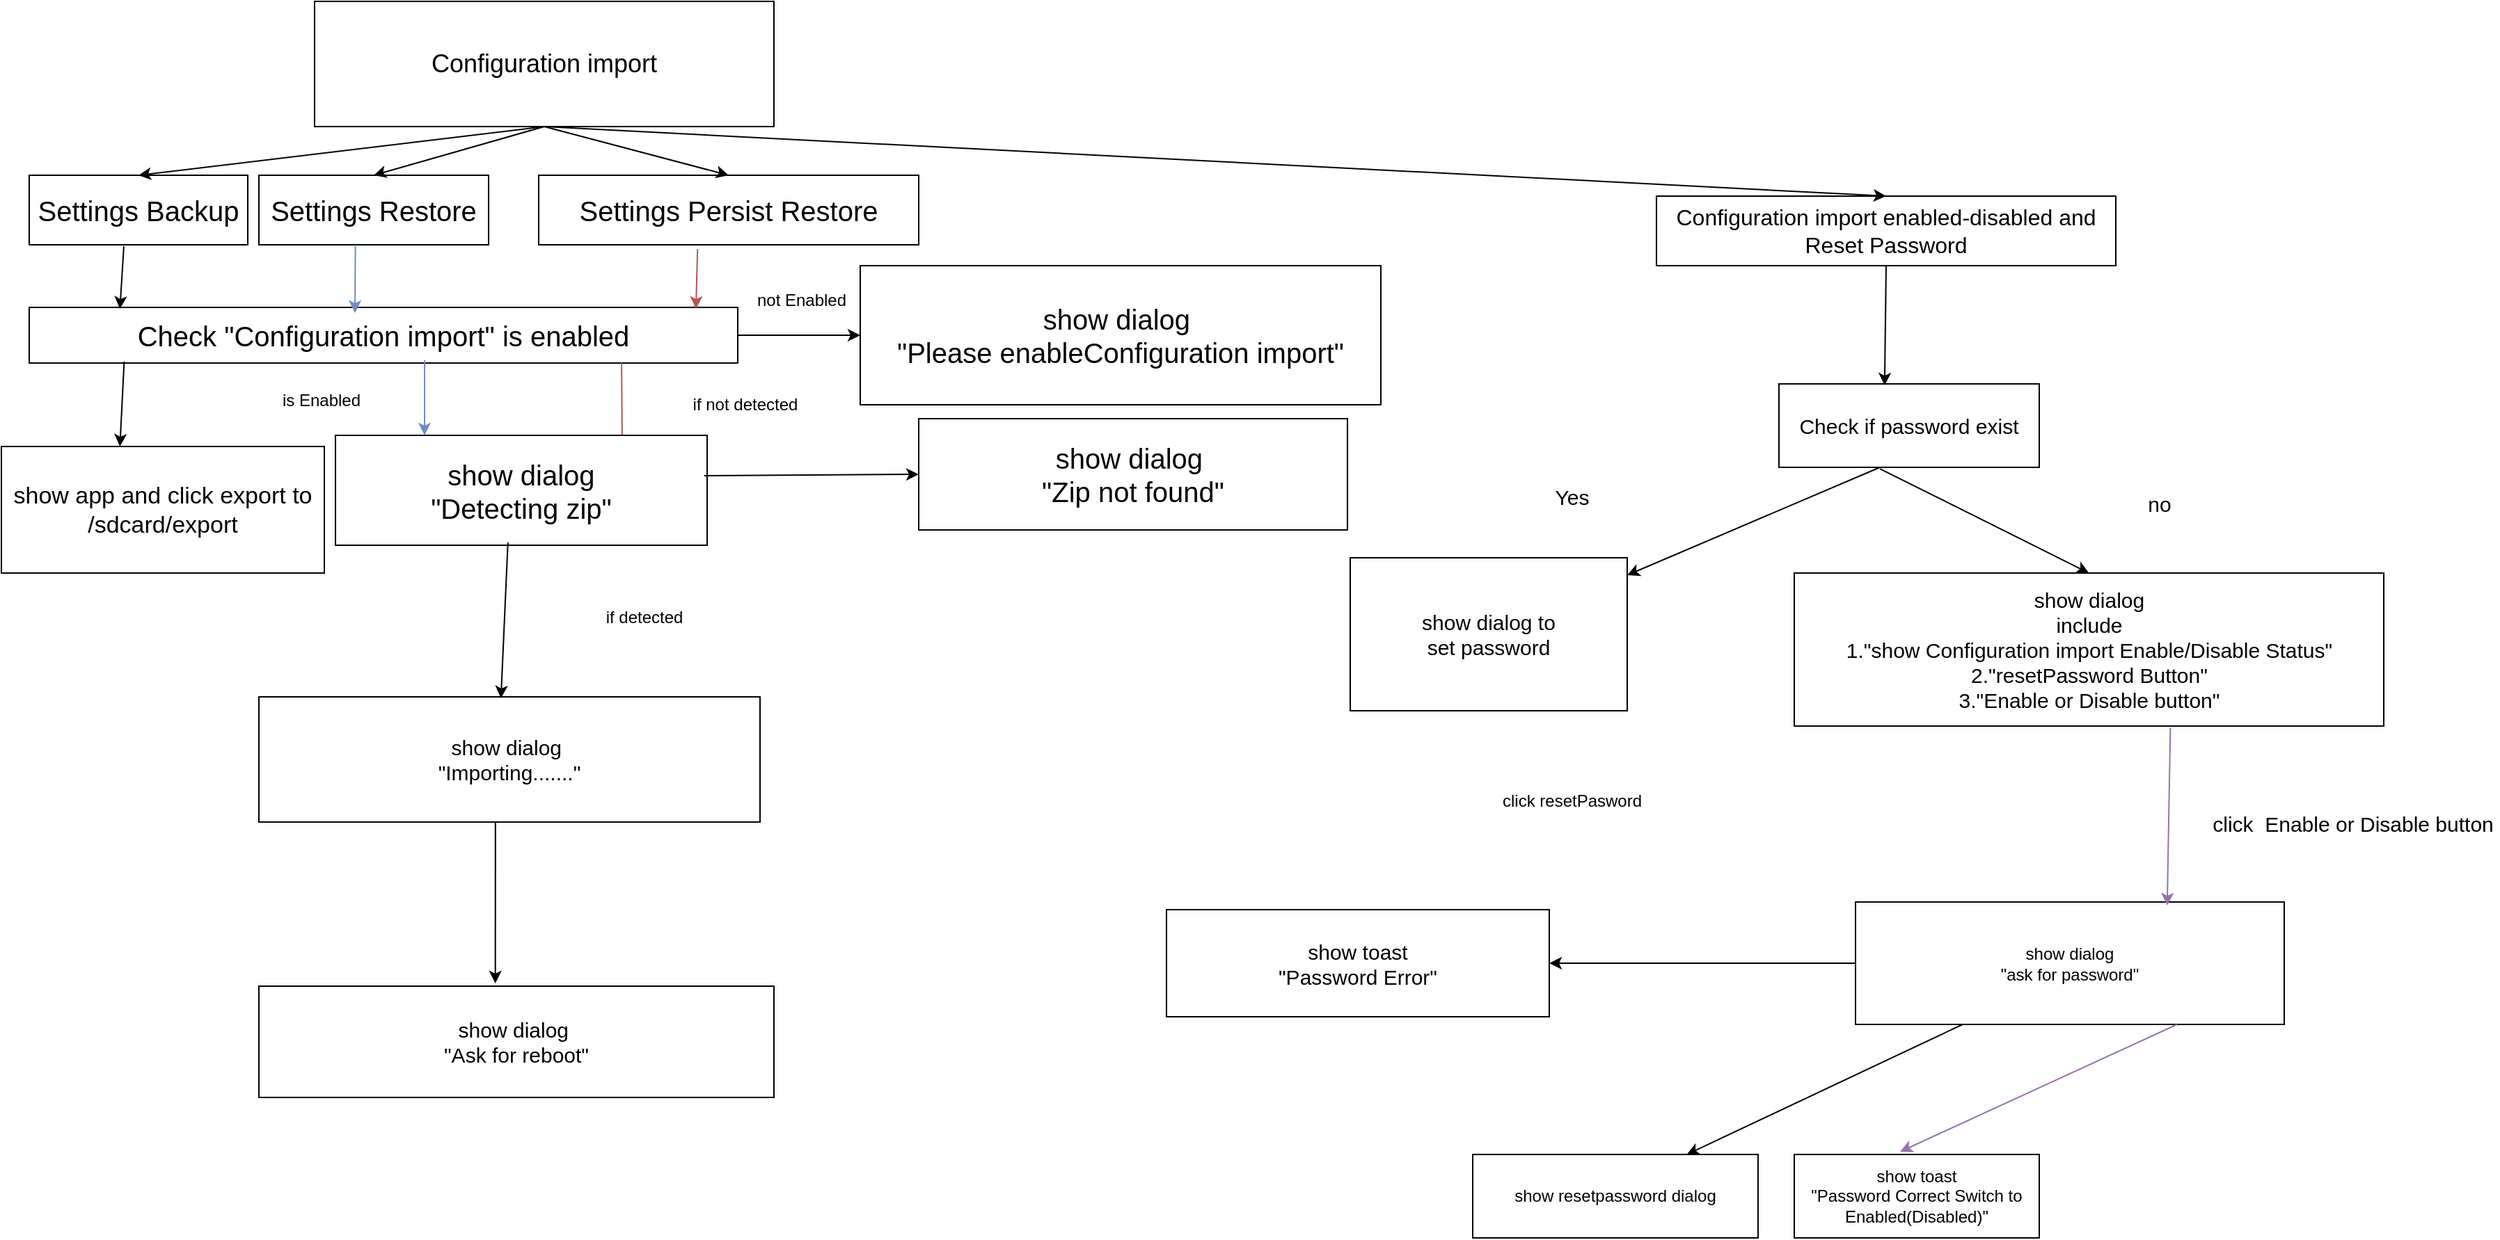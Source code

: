 <mxfile version="21.6.2" type="github">
  <diagram name="第 1 页" id="h4Je9ntjCZEkH3LW6IeI">
    <mxGraphModel dx="1434" dy="764" grid="1" gridSize="11" guides="1" tooltips="1" connect="1" arrows="1" fold="1" page="1" pageScale="1" pageWidth="900" pageHeight="1600" math="0" shadow="0">
      <root>
        <mxCell id="0" />
        <mxCell id="1" parent="0" />
        <mxCell id="K-YooQLs9-meU3j8jbvG-1" value="&lt;font style=&quot;font-size: 18px;&quot;&gt;Configuration import&lt;/font&gt;" style="rounded=0;whiteSpace=wrap;html=1;" vertex="1" parent="1">
          <mxGeometry x="235" y="40" width="330" height="90" as="geometry" />
        </mxCell>
        <mxCell id="K-YooQLs9-meU3j8jbvG-2" value="&lt;font style=&quot;font-size: 20px;&quot;&gt;Settings Backup&lt;/font&gt;" style="rounded=0;whiteSpace=wrap;html=1;" vertex="1" parent="1">
          <mxGeometry x="30" y="165" width="157" height="50" as="geometry" />
        </mxCell>
        <mxCell id="K-YooQLs9-meU3j8jbvG-3" value="&lt;font style=&quot;font-size: 20px;&quot;&gt;Settings Restore&lt;/font&gt;" style="rounded=0;whiteSpace=wrap;html=1;" vertex="1" parent="1">
          <mxGeometry x="195" y="165" width="165" height="50" as="geometry" />
        </mxCell>
        <mxCell id="K-YooQLs9-meU3j8jbvG-4" value="&lt;font style=&quot;font-size: 20px;&quot;&gt;Settings Persist Restore&lt;/font&gt;" style="rounded=0;whiteSpace=wrap;html=1;" vertex="1" parent="1">
          <mxGeometry x="396" y="165" width="273" height="50" as="geometry" />
        </mxCell>
        <mxCell id="K-YooQLs9-meU3j8jbvG-5" value="" style="endArrow=classic;html=1;rounded=0;exitX=0.5;exitY=1;exitDx=0;exitDy=0;entryX=0.5;entryY=0;entryDx=0;entryDy=0;" edge="1" parent="1" source="K-YooQLs9-meU3j8jbvG-1" target="K-YooQLs9-meU3j8jbvG-2">
          <mxGeometry width="50" height="50" relative="1" as="geometry">
            <mxPoint x="390" y="420" as="sourcePoint" />
            <mxPoint x="440" y="370" as="targetPoint" />
          </mxGeometry>
        </mxCell>
        <mxCell id="K-YooQLs9-meU3j8jbvG-6" value="" style="endArrow=classic;html=1;rounded=0;exitX=0.5;exitY=1;exitDx=0;exitDy=0;entryX=0.5;entryY=0;entryDx=0;entryDy=0;" edge="1" parent="1" source="K-YooQLs9-meU3j8jbvG-1" target="K-YooQLs9-meU3j8jbvG-3">
          <mxGeometry width="50" height="50" relative="1" as="geometry">
            <mxPoint x="390" y="420" as="sourcePoint" />
            <mxPoint x="440" y="370" as="targetPoint" />
          </mxGeometry>
        </mxCell>
        <mxCell id="K-YooQLs9-meU3j8jbvG-7" value="" style="endArrow=classic;html=1;rounded=0;entryX=0.5;entryY=0;entryDx=0;entryDy=0;" edge="1" parent="1" target="K-YooQLs9-meU3j8jbvG-4">
          <mxGeometry width="50" height="50" relative="1" as="geometry">
            <mxPoint x="400" y="130" as="sourcePoint" />
            <mxPoint x="530" y="320" as="targetPoint" />
          </mxGeometry>
        </mxCell>
        <mxCell id="K-YooQLs9-meU3j8jbvG-8" value="&lt;font style=&quot;font-size: 16px;&quot;&gt;Configuration import enabled-disabled and Reset Password&lt;/font&gt;" style="rounded=0;whiteSpace=wrap;html=1;" vertex="1" parent="1">
          <mxGeometry x="1199" y="180" width="330" height="50" as="geometry" />
        </mxCell>
        <mxCell id="K-YooQLs9-meU3j8jbvG-9" value="" style="endArrow=classic;html=1;rounded=0;entryX=0.5;entryY=0;entryDx=0;entryDy=0;" edge="1" parent="1" target="K-YooQLs9-meU3j8jbvG-8">
          <mxGeometry width="50" height="50" relative="1" as="geometry">
            <mxPoint x="400" y="130" as="sourcePoint" />
            <mxPoint x="440" y="370" as="targetPoint" />
          </mxGeometry>
        </mxCell>
        <mxCell id="K-YooQLs9-meU3j8jbvG-10" value="&lt;font style=&quot;font-size: 20px;&quot;&gt;&lt;br&gt;Check &quot;Configuration import&quot; is enabled&lt;br&gt;&amp;nbsp;&lt;/font&gt;" style="rounded=0;whiteSpace=wrap;html=1;" vertex="1" parent="1">
          <mxGeometry x="30" y="260" width="509" height="40" as="geometry" />
        </mxCell>
        <mxCell id="K-YooQLs9-meU3j8jbvG-11" value="&lt;font style=&quot;font-size: 20px;&quot;&gt;show dialog&amp;nbsp;&lt;br&gt;&quot;Please enableConfiguration import&quot;&lt;br&gt;&lt;/font&gt;" style="rounded=0;whiteSpace=wrap;html=1;" vertex="1" parent="1">
          <mxGeometry x="627" y="230" width="374" height="100" as="geometry" />
        </mxCell>
        <mxCell id="K-YooQLs9-meU3j8jbvG-12" value="" style="endArrow=classic;html=1;rounded=0;entryX=0;entryY=0.5;entryDx=0;entryDy=0;exitX=1;exitY=0.5;exitDx=0;exitDy=0;" edge="1" parent="1" source="K-YooQLs9-meU3j8jbvG-10" target="K-YooQLs9-meU3j8jbvG-11">
          <mxGeometry width="50" height="50" relative="1" as="geometry">
            <mxPoint x="330" y="350" as="sourcePoint" />
            <mxPoint x="440" y="370" as="targetPoint" />
          </mxGeometry>
        </mxCell>
        <mxCell id="K-YooQLs9-meU3j8jbvG-13" value="not Enabled" style="text;html=1;strokeColor=none;fillColor=none;align=center;verticalAlign=middle;whiteSpace=wrap;rounded=0;" vertex="1" parent="1">
          <mxGeometry x="506" y="240" width="158" height="30" as="geometry" />
        </mxCell>
        <mxCell id="K-YooQLs9-meU3j8jbvG-14" value="" style="endArrow=classic;html=1;rounded=0;exitX=0.433;exitY=1.02;exitDx=0;exitDy=0;exitPerimeter=0;entryX=0.128;entryY=0.025;entryDx=0;entryDy=0;entryPerimeter=0;" edge="1" parent="1" source="K-YooQLs9-meU3j8jbvG-2" target="K-YooQLs9-meU3j8jbvG-10">
          <mxGeometry width="50" height="50" relative="1" as="geometry">
            <mxPoint x="390" y="410" as="sourcePoint" />
            <mxPoint x="69" y="257" as="targetPoint" />
          </mxGeometry>
        </mxCell>
        <mxCell id="K-YooQLs9-meU3j8jbvG-15" value="" style="endArrow=classic;html=1;rounded=0;exitX=0.42;exitY=1.02;exitDx=0;exitDy=0;exitPerimeter=0;fillColor=#dae8fc;strokeColor=#6c8ebf;" edge="1" parent="1" source="K-YooQLs9-meU3j8jbvG-3">
          <mxGeometry width="50" height="50" relative="1" as="geometry">
            <mxPoint x="390" y="410" as="sourcePoint" />
            <mxPoint x="264" y="264" as="targetPoint" />
          </mxGeometry>
        </mxCell>
        <mxCell id="K-YooQLs9-meU3j8jbvG-16" value="" style="endArrow=classic;html=1;rounded=0;exitX=0.418;exitY=1.06;exitDx=0;exitDy=0;exitPerimeter=0;fillColor=#f8cecc;strokeColor=#b85450;entryX=0.941;entryY=0.025;entryDx=0;entryDy=0;entryPerimeter=0;" edge="1" parent="1" source="K-YooQLs9-meU3j8jbvG-4" target="K-YooQLs9-meU3j8jbvG-10">
          <mxGeometry width="50" height="50" relative="1" as="geometry">
            <mxPoint x="290" y="410" as="sourcePoint" />
            <mxPoint x="306" y="260" as="targetPoint" />
          </mxGeometry>
        </mxCell>
        <mxCell id="K-YooQLs9-meU3j8jbvG-17" value="" style="endArrow=classic;html=1;rounded=0;exitX=0.134;exitY=0.975;exitDx=0;exitDy=0;exitPerimeter=0;entryX=0.367;entryY=0;entryDx=0;entryDy=0;entryPerimeter=0;" edge="1" parent="1" source="K-YooQLs9-meU3j8jbvG-10" target="K-YooQLs9-meU3j8jbvG-23">
          <mxGeometry width="50" height="50" relative="1" as="geometry">
            <mxPoint x="390" y="410" as="sourcePoint" />
            <mxPoint x="67" y="360" as="targetPoint" />
          </mxGeometry>
        </mxCell>
        <mxCell id="K-YooQLs9-meU3j8jbvG-18" value="" style="endArrow=classic;html=1;rounded=0;exitX=0.558;exitY=0.95;exitDx=0;exitDy=0;exitPerimeter=0;fillColor=#dae8fc;strokeColor=#6c8ebf;" edge="1" parent="1" source="K-YooQLs9-meU3j8jbvG-10">
          <mxGeometry width="50" height="50" relative="1" as="geometry">
            <mxPoint x="300" y="430" as="sourcePoint" />
            <mxPoint x="314" y="352" as="targetPoint" />
          </mxGeometry>
        </mxCell>
        <mxCell id="K-YooQLs9-meU3j8jbvG-19" value="" style="endArrow=classic;html=1;rounded=0;exitX=0.836;exitY=1;exitDx=0;exitDy=0;exitPerimeter=0;fillColor=#f8cecc;strokeColor=#b85450;" edge="1" parent="1" source="K-YooQLs9-meU3j8jbvG-10">
          <mxGeometry width="50" height="50" relative="1" as="geometry">
            <mxPoint x="310" y="410" as="sourcePoint" />
            <mxPoint x="456" y="363" as="targetPoint" />
          </mxGeometry>
        </mxCell>
        <mxCell id="K-YooQLs9-meU3j8jbvG-23" value="&lt;font style=&quot;font-size: 17px;&quot;&gt;show app and click export to&lt;br&gt;/sdcard/export&lt;/font&gt;" style="rounded=0;whiteSpace=wrap;html=1;" vertex="1" parent="1">
          <mxGeometry x="10" y="360" width="232" height="91" as="geometry" />
        </mxCell>
        <mxCell id="K-YooQLs9-meU3j8jbvG-24" value="&lt;font style=&quot;font-size: 20px;&quot;&gt;show dialog&lt;br&gt;&quot;Detecting zip&quot;&lt;/font&gt;" style="rounded=0;whiteSpace=wrap;html=1;" vertex="1" parent="1">
          <mxGeometry x="250" y="352" width="267" height="79" as="geometry" />
        </mxCell>
        <mxCell id="K-YooQLs9-meU3j8jbvG-25" value="" style="endArrow=classic;html=1;rounded=0;exitX=0.992;exitY=0.367;exitDx=0;exitDy=0;exitPerimeter=0;entryX=0;entryY=0.5;entryDx=0;entryDy=0;" edge="1" parent="1" source="K-YooQLs9-meU3j8jbvG-24" target="K-YooQLs9-meU3j8jbvG-26">
          <mxGeometry width="50" height="50" relative="1" as="geometry">
            <mxPoint x="390" y="410" as="sourcePoint" />
            <mxPoint x="440" y="382" as="targetPoint" />
          </mxGeometry>
        </mxCell>
        <mxCell id="K-YooQLs9-meU3j8jbvG-26" value="&lt;font style=&quot;font-size: 20px;&quot;&gt;show dialog&amp;nbsp;&lt;br style=&quot;border-color: var(--border-color);&quot;&gt;&quot;Zip not found&quot;&lt;/font&gt;" style="rounded=0;whiteSpace=wrap;html=1;" vertex="1" parent="1">
          <mxGeometry x="669" y="340" width="308" height="80" as="geometry" />
        </mxCell>
        <mxCell id="K-YooQLs9-meU3j8jbvG-27" value="if not detected" style="text;html=1;strokeColor=none;fillColor=none;align=center;verticalAlign=middle;whiteSpace=wrap;rounded=0;" vertex="1" parent="1">
          <mxGeometry x="482.5" y="315" width="122.5" height="30" as="geometry" />
        </mxCell>
        <mxCell id="K-YooQLs9-meU3j8jbvG-28" value="&lt;font style=&quot;font-size: 15px;&quot;&gt;show dialog&amp;nbsp;&lt;br&gt;&quot;Importing.......&quot;&lt;/font&gt;" style="rounded=0;whiteSpace=wrap;html=1;" vertex="1" parent="1">
          <mxGeometry x="195" y="540" width="360" height="90" as="geometry" />
        </mxCell>
        <mxCell id="K-YooQLs9-meU3j8jbvG-32" value="if detected" style="text;html=1;strokeColor=none;fillColor=none;align=center;verticalAlign=middle;whiteSpace=wrap;rounded=0;" vertex="1" parent="1">
          <mxGeometry x="427" y="473" width="90" height="20" as="geometry" />
        </mxCell>
        <mxCell id="K-YooQLs9-meU3j8jbvG-34" value="" style="endArrow=classic;html=1;rounded=0;exitX=0.472;exitY=1;exitDx=0;exitDy=0;exitPerimeter=0;entryX=0.459;entryY=-0.025;entryDx=0;entryDy=0;entryPerimeter=0;" edge="1" parent="1" source="K-YooQLs9-meU3j8jbvG-28" target="K-YooQLs9-meU3j8jbvG-35">
          <mxGeometry width="50" height="50" relative="1" as="geometry">
            <mxPoint x="390" y="410" as="sourcePoint" />
            <mxPoint x="306" y="610" as="targetPoint" />
          </mxGeometry>
        </mxCell>
        <mxCell id="K-YooQLs9-meU3j8jbvG-35" value="&lt;font style=&quot;font-size: 15px;&quot;&gt;show dialog&amp;nbsp;&lt;br style=&quot;border-color: var(--border-color);&quot;&gt;&quot;Ask for reboot&quot;&lt;/font&gt;" style="rounded=0;whiteSpace=wrap;html=1;" vertex="1" parent="1">
          <mxGeometry x="195" y="748" width="370" height="80" as="geometry" />
        </mxCell>
        <mxCell id="K-YooQLs9-meU3j8jbvG-39" value="&lt;font style=&quot;font-size: 15px;&quot;&gt;Check if password exist&lt;/font&gt;" style="rounded=0;whiteSpace=wrap;html=1;" vertex="1" parent="1">
          <mxGeometry x="1287" y="315" width="187" height="60" as="geometry" />
        </mxCell>
        <mxCell id="K-YooQLs9-meU3j8jbvG-42" value="" style="endArrow=classic;html=1;rounded=0;exitX=0.5;exitY=1;exitDx=0;exitDy=0;entryX=0.406;entryY=0.017;entryDx=0;entryDy=0;entryPerimeter=0;" edge="1" parent="1" source="K-YooQLs9-meU3j8jbvG-8" target="K-YooQLs9-meU3j8jbvG-39">
          <mxGeometry width="50" height="50" relative="1" as="geometry">
            <mxPoint x="690" y="320" as="sourcePoint" />
            <mxPoint x="740" y="270" as="targetPoint" />
            <Array as="points" />
          </mxGeometry>
        </mxCell>
        <mxCell id="K-YooQLs9-meU3j8jbvG-44" value="" style="endArrow=classic;html=1;rounded=0;exitX=0.388;exitY=1;exitDx=0;exitDy=0;exitPerimeter=0;" edge="1" parent="1" source="K-YooQLs9-meU3j8jbvG-39" target="K-YooQLs9-meU3j8jbvG-46">
          <mxGeometry width="50" height="50" relative="1" as="geometry">
            <mxPoint x="740" y="500" as="sourcePoint" />
            <mxPoint x="650" y="430" as="targetPoint" />
          </mxGeometry>
        </mxCell>
        <mxCell id="K-YooQLs9-meU3j8jbvG-45" value="" style="endArrow=classic;html=1;rounded=0;entryX=0.5;entryY=0;entryDx=0;entryDy=0;exitX=0.388;exitY=1.017;exitDx=0;exitDy=0;exitPerimeter=0;" edge="1" parent="1" source="K-YooQLs9-meU3j8jbvG-39" target="K-YooQLs9-meU3j8jbvG-47">
          <mxGeometry width="50" height="50" relative="1" as="geometry">
            <mxPoint x="700" y="370" as="sourcePoint" />
            <mxPoint x="740" y="430" as="targetPoint" />
          </mxGeometry>
        </mxCell>
        <mxCell id="K-YooQLs9-meU3j8jbvG-46" value="&lt;font style=&quot;font-size: 15px;&quot;&gt;show dialog to &lt;br&gt;set password&lt;/font&gt;" style="rounded=0;whiteSpace=wrap;html=1;" vertex="1" parent="1">
          <mxGeometry x="979" y="440" width="199" height="110" as="geometry" />
        </mxCell>
        <mxCell id="K-YooQLs9-meU3j8jbvG-47" value="&lt;font style=&quot;font-size: 15px;&quot;&gt;show dialog&lt;br&gt;include&lt;br&gt;1.&quot;show Configuration import Enable/Disable Status&quot;&lt;br&gt;2.&quot;resetPassword Button&quot;&lt;br&gt;3.&quot;Enable or Disable button&quot;&lt;/font&gt;" style="rounded=0;whiteSpace=wrap;html=1;" vertex="1" parent="1">
          <mxGeometry x="1298" y="451" width="423.5" height="110" as="geometry" />
        </mxCell>
        <mxCell id="K-YooQLs9-meU3j8jbvG-48" value="&lt;font style=&quot;font-size: 15px;&quot;&gt;no&lt;/font&gt;" style="text;html=1;strokeColor=none;fillColor=none;align=center;verticalAlign=middle;whiteSpace=wrap;rounded=0;" vertex="1" parent="1">
          <mxGeometry x="1518" y="382" width="85" height="38" as="geometry" />
        </mxCell>
        <mxCell id="K-YooQLs9-meU3j8jbvG-49" value="&lt;font style=&quot;font-size: 15px;&quot;&gt;Yes&lt;/font&gt;" style="text;html=1;strokeColor=none;fillColor=none;align=center;verticalAlign=middle;whiteSpace=wrap;rounded=0;" vertex="1" parent="1">
          <mxGeometry x="1099" y="372" width="79" height="48" as="geometry" />
        </mxCell>
        <mxCell id="K-YooQLs9-meU3j8jbvG-51" value="show dialog&lt;br&gt;&quot;ask for password&quot;" style="rounded=0;whiteSpace=wrap;html=1;" vertex="1" parent="1">
          <mxGeometry x="1342" y="687.5" width="308" height="88" as="geometry" />
        </mxCell>
        <mxCell id="K-YooQLs9-meU3j8jbvG-56" value="click resetPasword" style="text;html=1;strokeColor=none;fillColor=none;align=center;verticalAlign=middle;whiteSpace=wrap;rounded=0;" vertex="1" parent="1">
          <mxGeometry x="1067" y="600" width="143" height="30" as="geometry" />
        </mxCell>
        <mxCell id="K-YooQLs9-meU3j8jbvG-57" value="&lt;font style=&quot;font-size: 15px;&quot;&gt;click&amp;nbsp; Enable or Disable button&lt;/font&gt;" style="text;html=1;strokeColor=none;fillColor=none;align=center;verticalAlign=middle;whiteSpace=wrap;rounded=0;" vertex="1" parent="1">
          <mxGeometry x="1595" y="616" width="209" height="30" as="geometry" />
        </mxCell>
        <mxCell id="K-YooQLs9-meU3j8jbvG-59" value="" style="endArrow=classic;html=1;rounded=0;exitX=0;exitY=0.5;exitDx=0;exitDy=0;entryX=1;entryY=0.5;entryDx=0;entryDy=0;" edge="1" parent="1" source="K-YooQLs9-meU3j8jbvG-51" target="K-YooQLs9-meU3j8jbvG-60">
          <mxGeometry width="50" height="50" relative="1" as="geometry">
            <mxPoint x="528" y="677" as="sourcePoint" />
            <mxPoint x="792" y="682" as="targetPoint" />
          </mxGeometry>
        </mxCell>
        <mxCell id="K-YooQLs9-meU3j8jbvG-60" value="&lt;font style=&quot;font-size: 15px;&quot;&gt;show toast&lt;br&gt;&quot;Password Error&quot;&lt;/font&gt;" style="rounded=0;whiteSpace=wrap;html=1;" vertex="1" parent="1">
          <mxGeometry x="847" y="693" width="275" height="77" as="geometry" />
        </mxCell>
        <mxCell id="K-YooQLs9-meU3j8jbvG-61" value="" style="endArrow=classic;html=1;rounded=0;exitX=0.25;exitY=1;exitDx=0;exitDy=0;entryX=0.75;entryY=0;entryDx=0;entryDy=0;" edge="1" parent="1" source="K-YooQLs9-meU3j8jbvG-51" target="K-YooQLs9-meU3j8jbvG-62">
          <mxGeometry width="50" height="50" relative="1" as="geometry">
            <mxPoint x="528" y="677" as="sourcePoint" />
            <mxPoint x="979" y="792" as="targetPoint" />
          </mxGeometry>
        </mxCell>
        <mxCell id="K-YooQLs9-meU3j8jbvG-62" value="show resetpassword dialog" style="rounded=0;whiteSpace=wrap;html=1;" vertex="1" parent="1">
          <mxGeometry x="1067" y="869" width="205" height="60" as="geometry" />
        </mxCell>
        <mxCell id="K-YooQLs9-meU3j8jbvG-63" value="" style="endArrow=classic;html=1;rounded=0;exitX=0.75;exitY=1;exitDx=0;exitDy=0;entryX=0.432;entryY=-0.033;entryDx=0;entryDy=0;entryPerimeter=0;fillColor=#e1d5e7;strokeColor=#9673a6;" edge="1" parent="1" source="K-YooQLs9-meU3j8jbvG-51" target="K-YooQLs9-meU3j8jbvG-64">
          <mxGeometry width="50" height="50" relative="1" as="geometry">
            <mxPoint x="528" y="677" as="sourcePoint" />
            <mxPoint x="1122" y="781" as="targetPoint" />
          </mxGeometry>
        </mxCell>
        <mxCell id="K-YooQLs9-meU3j8jbvG-64" value="show toast&lt;br style=&quot;border-color: var(--border-color);&quot;&gt;&quot;Password Correct Switch to&lt;br&gt;Enabled(Disabled)&quot;" style="rounded=0;whiteSpace=wrap;html=1;" vertex="1" parent="1">
          <mxGeometry x="1298" y="869" width="176" height="60" as="geometry" />
        </mxCell>
        <mxCell id="K-YooQLs9-meU3j8jbvG-65" value="" style="endArrow=classic;html=1;rounded=0;entryX=0.727;entryY=0.028;entryDx=0;entryDy=0;entryPerimeter=0;fillColor=#e1d5e7;strokeColor=#9673a6;exitX=0.638;exitY=1.009;exitDx=0;exitDy=0;exitPerimeter=0;" edge="1" parent="1" source="K-YooQLs9-meU3j8jbvG-47" target="K-YooQLs9-meU3j8jbvG-51">
          <mxGeometry width="50" height="50" relative="1" as="geometry">
            <mxPoint x="1364" y="561" as="sourcePoint" />
            <mxPoint x="1414" y="594" as="targetPoint" />
          </mxGeometry>
        </mxCell>
        <mxCell id="K-YooQLs9-meU3j8jbvG-67" value="is Enabled" style="text;html=1;strokeColor=none;fillColor=none;align=center;verticalAlign=middle;whiteSpace=wrap;rounded=0;" vertex="1" parent="1">
          <mxGeometry x="210" y="312" width="60" height="30" as="geometry" />
        </mxCell>
        <mxCell id="K-YooQLs9-meU3j8jbvG-69" value="" style="endArrow=classic;html=1;rounded=0;exitX=0.464;exitY=0.975;exitDx=0;exitDy=0;exitPerimeter=0;entryX=0.483;entryY=0.011;entryDx=0;entryDy=0;entryPerimeter=0;" edge="1" parent="1" source="K-YooQLs9-meU3j8jbvG-24" target="K-YooQLs9-meU3j8jbvG-28">
          <mxGeometry width="50" height="50" relative="1" as="geometry">
            <mxPoint x="594" y="545" as="sourcePoint" />
            <mxPoint x="644" y="495" as="targetPoint" />
          </mxGeometry>
        </mxCell>
      </root>
    </mxGraphModel>
  </diagram>
</mxfile>
